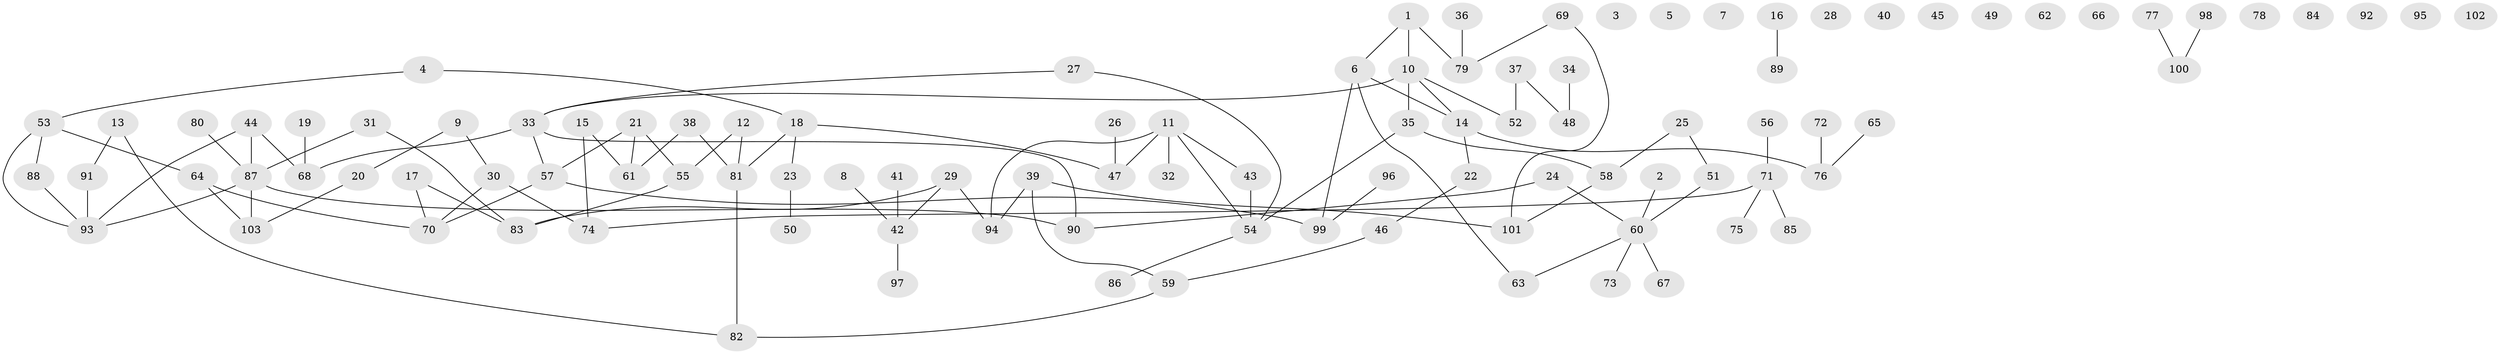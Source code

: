 // Generated by graph-tools (version 1.1) at 2025/12/03/09/25 04:12:58]
// undirected, 103 vertices, 110 edges
graph export_dot {
graph [start="1"]
  node [color=gray90,style=filled];
  1;
  2;
  3;
  4;
  5;
  6;
  7;
  8;
  9;
  10;
  11;
  12;
  13;
  14;
  15;
  16;
  17;
  18;
  19;
  20;
  21;
  22;
  23;
  24;
  25;
  26;
  27;
  28;
  29;
  30;
  31;
  32;
  33;
  34;
  35;
  36;
  37;
  38;
  39;
  40;
  41;
  42;
  43;
  44;
  45;
  46;
  47;
  48;
  49;
  50;
  51;
  52;
  53;
  54;
  55;
  56;
  57;
  58;
  59;
  60;
  61;
  62;
  63;
  64;
  65;
  66;
  67;
  68;
  69;
  70;
  71;
  72;
  73;
  74;
  75;
  76;
  77;
  78;
  79;
  80;
  81;
  82;
  83;
  84;
  85;
  86;
  87;
  88;
  89;
  90;
  91;
  92;
  93;
  94;
  95;
  96;
  97;
  98;
  99;
  100;
  101;
  102;
  103;
  1 -- 6;
  1 -- 10;
  1 -- 79;
  2 -- 60;
  4 -- 18;
  4 -- 53;
  6 -- 14;
  6 -- 63;
  6 -- 99;
  8 -- 42;
  9 -- 20;
  9 -- 30;
  10 -- 14;
  10 -- 33;
  10 -- 35;
  10 -- 52;
  11 -- 32;
  11 -- 43;
  11 -- 47;
  11 -- 54;
  11 -- 94;
  12 -- 55;
  12 -- 81;
  13 -- 82;
  13 -- 91;
  14 -- 22;
  14 -- 76;
  15 -- 61;
  15 -- 74;
  16 -- 89;
  17 -- 70;
  17 -- 83;
  18 -- 23;
  18 -- 47;
  18 -- 81;
  19 -- 68;
  20 -- 103;
  21 -- 55;
  21 -- 57;
  21 -- 61;
  22 -- 46;
  23 -- 50;
  24 -- 60;
  24 -- 90;
  25 -- 51;
  25 -- 58;
  26 -- 47;
  27 -- 33;
  27 -- 54;
  29 -- 42;
  29 -- 83;
  29 -- 94;
  30 -- 70;
  30 -- 74;
  31 -- 83;
  31 -- 87;
  33 -- 57;
  33 -- 68;
  33 -- 90;
  34 -- 48;
  35 -- 54;
  35 -- 58;
  36 -- 79;
  37 -- 48;
  37 -- 52;
  38 -- 61;
  38 -- 81;
  39 -- 59;
  39 -- 94;
  39 -- 101;
  41 -- 42;
  42 -- 97;
  43 -- 54;
  44 -- 68;
  44 -- 87;
  44 -- 93;
  46 -- 59;
  51 -- 60;
  53 -- 64;
  53 -- 88;
  53 -- 93;
  54 -- 86;
  55 -- 83;
  56 -- 71;
  57 -- 70;
  57 -- 99;
  58 -- 101;
  59 -- 82;
  60 -- 63;
  60 -- 67;
  60 -- 73;
  64 -- 70;
  64 -- 103;
  65 -- 76;
  69 -- 79;
  69 -- 101;
  71 -- 74;
  71 -- 75;
  71 -- 85;
  72 -- 76;
  77 -- 100;
  80 -- 87;
  81 -- 82;
  87 -- 90;
  87 -- 93;
  87 -- 103;
  88 -- 93;
  91 -- 93;
  96 -- 99;
  98 -- 100;
}
